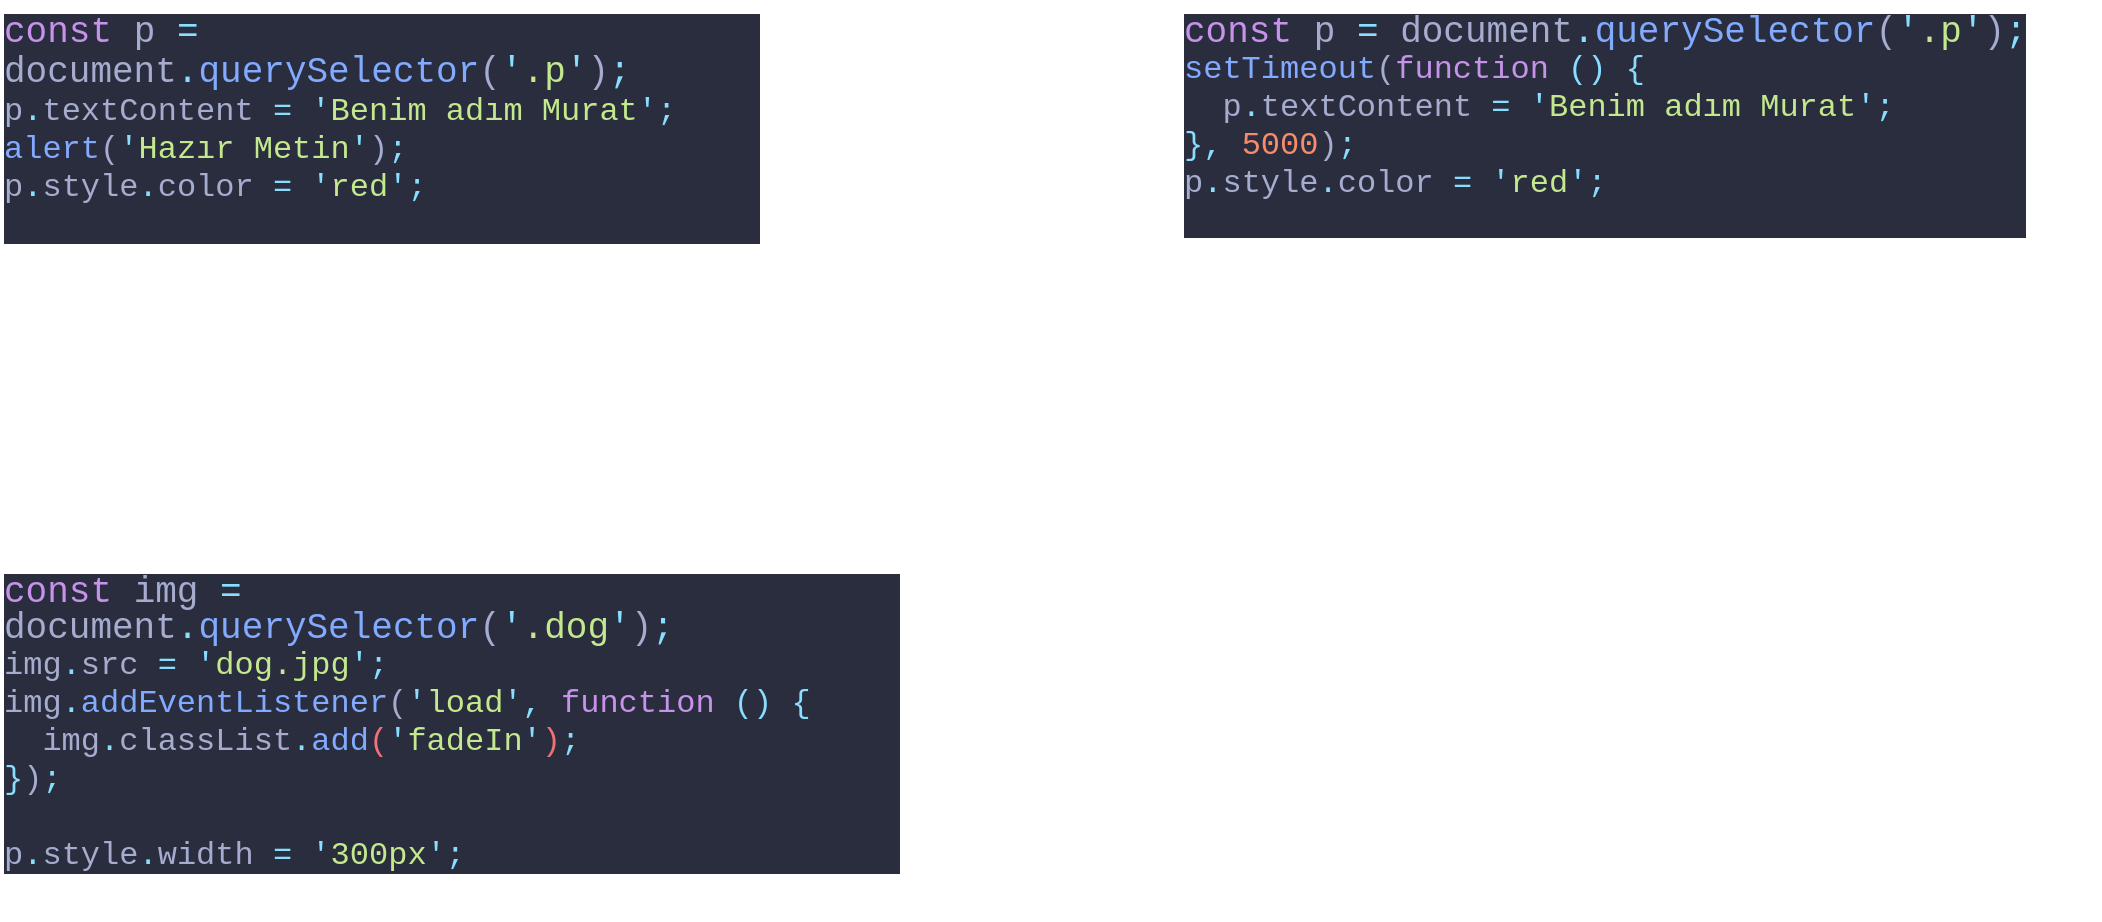 <mxfile version="17.2.1" type="device" pages="7"><diagram id="hYi_YG9WGtVtiSbBrtLq" name="207 Asynchronous JavaScript, AJAX and APIs"><mxGraphModel dx="1490" dy="649" grid="1" gridSize="10" guides="1" tooltips="1" connect="1" arrows="1" fold="1" page="1" pageScale="1" pageWidth="4681" pageHeight="3300" math="0" shadow="0"><root><mxCell id="0"/><mxCell id="1" parent="0"/><mxCell id="hZhow2UOXVr9iALKO73S-1" value="&lt;div style=&quot;color: rgb(166 , 172 , 205) ; background-color: rgb(41 , 45 , 62) ; font-family: &amp;#34;consolas&amp;#34; , &amp;#34;courier new&amp;#34; , monospace ; font-weight: normal ; line-height: 18px&quot;&gt;&lt;div&gt;&lt;font style=&quot;font-size: 18px&quot;&gt;&lt;span style=&quot;color: rgb(199 , 146 , 234)&quot;&gt;const&lt;/span&gt;&lt;span style=&quot;color: rgb(166 , 172 , 205)&quot;&gt; &lt;/span&gt;&lt;span style=&quot;color: rgb(166 , 172 , 205)&quot;&gt;p&lt;/span&gt;&lt;span style=&quot;color: rgb(166 , 172 , 205)&quot;&gt; &lt;/span&gt;&lt;span style=&quot;color: rgb(137 , 221 , 255)&quot;&gt;=&lt;/span&gt;&lt;span style=&quot;color: rgb(166 , 172 , 205)&quot;&gt; &lt;/span&gt;&lt;span style=&quot;color: rgb(166 , 172 , 205)&quot;&gt;document&lt;/span&gt;&lt;span style=&quot;color: rgb(137 , 221 , 255)&quot;&gt;.&lt;/span&gt;&lt;span style=&quot;color: rgb(130 , 170 , 255)&quot;&gt;querySelector&lt;/span&gt;&lt;span style=&quot;color: rgb(166 , 172 , 205)&quot;&gt;(&lt;/span&gt;&lt;span style=&quot;color: rgb(137 , 221 , 255)&quot;&gt;'&lt;/span&gt;&lt;span style=&quot;color: rgb(195 , 232 , 141)&quot;&gt;.p&lt;/span&gt;&lt;span style=&quot;color: rgb(137 , 221 , 255)&quot;&gt;'&lt;/span&gt;&lt;span style=&quot;color: rgb(166 , 172 , 205)&quot;&gt;)&lt;/span&gt;&lt;span style=&quot;color: rgb(137 , 221 , 255)&quot;&gt;;&lt;/span&gt;&lt;/font&gt;&lt;/div&gt;&lt;div&gt;&lt;font size=&quot;3&quot;&gt;&lt;span style=&quot;color: #a6accd&quot;&gt;p&lt;/span&gt;&lt;span style=&quot;color: #89ddff&quot;&gt;.&lt;/span&gt;&lt;span style=&quot;color: #a6accd&quot;&gt;textContent&lt;/span&gt;&lt;span style=&quot;color: #a6accd&quot;&gt; &lt;/span&gt;&lt;span style=&quot;color: #89ddff&quot;&gt;=&lt;/span&gt;&lt;span style=&quot;color: #a6accd&quot;&gt; &lt;/span&gt;&lt;span style=&quot;color: #89ddff&quot;&gt;'&lt;/span&gt;&lt;span style=&quot;color: #c3e88d&quot;&gt;Benim adım Murat&lt;/span&gt;&lt;span style=&quot;color: #89ddff&quot;&gt;'&lt;/span&gt;&lt;span style=&quot;color: #89ddff&quot;&gt;;&lt;/span&gt;&lt;/font&gt;&lt;/div&gt;&lt;div&gt;&lt;font size=&quot;3&quot;&gt;&lt;span style=&quot;color: #82aaff&quot;&gt;alert&lt;/span&gt;&lt;span style=&quot;color: #a6accd&quot;&gt;(&lt;/span&gt;&lt;span style=&quot;color: #89ddff&quot;&gt;'&lt;/span&gt;&lt;span style=&quot;color: #c3e88d&quot;&gt;Hazır Metin&lt;/span&gt;&lt;span style=&quot;color: #89ddff&quot;&gt;'&lt;/span&gt;&lt;span style=&quot;color: #a6accd&quot;&gt;)&lt;/span&gt;&lt;span style=&quot;color: #89ddff&quot;&gt;;&lt;/span&gt;&lt;/font&gt;&lt;/div&gt;&lt;div&gt;&lt;font size=&quot;3&quot;&gt;&lt;span style=&quot;color: #a6accd&quot;&gt;p&lt;/span&gt;&lt;span style=&quot;color: #89ddff&quot;&gt;.&lt;/span&gt;&lt;span style=&quot;color: #a6accd&quot;&gt;style&lt;/span&gt;&lt;span style=&quot;color: #89ddff&quot;&gt;.&lt;/span&gt;&lt;span style=&quot;color: #a6accd&quot;&gt;color &lt;/span&gt;&lt;span style=&quot;color: #89ddff&quot;&gt;=&lt;/span&gt;&lt;span style=&quot;color: #a6accd&quot;&gt; &lt;/span&gt;&lt;span style=&quot;color: #89ddff&quot;&gt;'&lt;/span&gt;&lt;span style=&quot;color: #c3e88d&quot;&gt;red&lt;/span&gt;&lt;span style=&quot;color: #89ddff&quot;&gt;'&lt;/span&gt;&lt;span style=&quot;color: #89ddff&quot;&gt;;&lt;/span&gt;&lt;/font&gt;&lt;/div&gt;&lt;br&gt;&lt;/div&gt;" style="text;whiteSpace=wrap;html=1;" vertex="1" parent="1"><mxGeometry x="80" y="190" width="380" height="160" as="geometry"/></mxCell><mxCell id="hZhow2UOXVr9iALKO73S-2" value="&lt;div style=&quot;color: rgb(166 , 172 , 205) ; background-color: rgb(41 , 45 , 62) ; font-family: &amp;#34;consolas&amp;#34; , &amp;#34;courier new&amp;#34; , monospace ; font-weight: normal ; line-height: 18px&quot;&gt;&lt;div&gt;&lt;font style=&quot;font-size: 18px&quot;&gt;&lt;span style=&quot;color: rgb(199 , 146 , 234)&quot;&gt;const&lt;/span&gt;&lt;span style=&quot;color: rgb(166 , 172 , 205)&quot;&gt; &lt;/span&gt;&lt;span style=&quot;color: rgb(166 , 172 , 205)&quot;&gt;p&lt;/span&gt;&lt;span style=&quot;color: rgb(166 , 172 , 205)&quot;&gt; &lt;/span&gt;&lt;span style=&quot;color: rgb(137 , 221 , 255)&quot;&gt;=&lt;/span&gt;&lt;span style=&quot;color: rgb(166 , 172 , 205)&quot;&gt; &lt;/span&gt;&lt;span style=&quot;color: rgb(166 , 172 , 205)&quot;&gt;document&lt;/span&gt;&lt;span style=&quot;color: rgb(137 , 221 , 255)&quot;&gt;.&lt;/span&gt;&lt;span style=&quot;color: rgb(130 , 170 , 255)&quot;&gt;querySelector&lt;/span&gt;&lt;span style=&quot;color: rgb(166 , 172 , 205)&quot;&gt;(&lt;/span&gt;&lt;span style=&quot;color: rgb(137 , 221 , 255)&quot;&gt;'&lt;/span&gt;&lt;span style=&quot;color: rgb(195 , 232 , 141)&quot;&gt;.p&lt;/span&gt;&lt;span style=&quot;color: rgb(137 , 221 , 255)&quot;&gt;'&lt;/span&gt;&lt;span style=&quot;color: rgb(166 , 172 , 205)&quot;&gt;)&lt;/span&gt;&lt;span style=&quot;color: rgb(137 , 221 , 255)&quot;&gt;;&lt;/span&gt;&lt;/font&gt;&lt;/div&gt;&lt;div&gt;&lt;font size=&quot;3&quot;&gt;&lt;span style=&quot;color: #82aaff&quot;&gt;setTimeout&lt;/span&gt;&lt;span style=&quot;color: #a6accd&quot;&gt;(&lt;/span&gt;&lt;span style=&quot;color: #c792ea&quot;&gt;function&lt;/span&gt;&lt;span style=&quot;color: #a6accd&quot;&gt; &lt;/span&gt;&lt;span style=&quot;color: #89ddff&quot;&gt;()&lt;/span&gt;&lt;span style=&quot;color: #a6accd&quot;&gt; &lt;/span&gt;&lt;span style=&quot;color: #89ddff&quot;&gt;{&lt;/span&gt;&lt;/font&gt;&lt;/div&gt;&lt;div&gt;&lt;font size=&quot;3&quot;&gt;&lt;span style=&quot;color: #f07178&quot;&gt;&amp;nbsp; &lt;/span&gt;&lt;span style=&quot;color: #a6accd&quot;&gt;p&lt;/span&gt;&lt;span style=&quot;color: #89ddff&quot;&gt;.&lt;/span&gt;&lt;span style=&quot;color: #a6accd&quot;&gt;textContent&lt;/span&gt;&lt;span style=&quot;color: #f07178&quot;&gt; &lt;/span&gt;&lt;span style=&quot;color: #89ddff&quot;&gt;=&lt;/span&gt;&lt;span style=&quot;color: #f07178&quot;&gt; &lt;/span&gt;&lt;span style=&quot;color: #89ddff&quot;&gt;'&lt;/span&gt;&lt;span style=&quot;color: #c3e88d&quot;&gt;Benim adım Murat&lt;/span&gt;&lt;span style=&quot;color: #89ddff&quot;&gt;'&lt;/span&gt;&lt;span style=&quot;color: #89ddff&quot;&gt;;&lt;/span&gt;&lt;/font&gt;&lt;/div&gt;&lt;div&gt;&lt;font size=&quot;3&quot;&gt;&lt;span style=&quot;color: #89ddff&quot;&gt;},&lt;/span&gt;&lt;span style=&quot;color: #a6accd&quot;&gt; &lt;/span&gt;&lt;span style=&quot;color: #f78c6c&quot;&gt;5000&lt;/span&gt;&lt;span style=&quot;color: #a6accd&quot;&gt;)&lt;/span&gt;&lt;span style=&quot;color: #89ddff&quot;&gt;;&lt;/span&gt;&lt;/font&gt;&lt;/div&gt;&lt;div&gt;&lt;font size=&quot;3&quot;&gt;&lt;span style=&quot;color: #a6accd&quot;&gt;p&lt;/span&gt;&lt;span style=&quot;color: #89ddff&quot;&gt;.&lt;/span&gt;&lt;span style=&quot;color: #a6accd&quot;&gt;style&lt;/span&gt;&lt;span style=&quot;color: #89ddff&quot;&gt;.&lt;/span&gt;&lt;span style=&quot;color: #a6accd&quot;&gt;color &lt;/span&gt;&lt;span style=&quot;color: #89ddff&quot;&gt;=&lt;/span&gt;&lt;span style=&quot;color: #a6accd&quot;&gt; &lt;/span&gt;&lt;span style=&quot;color: #89ddff&quot;&gt;'&lt;/span&gt;&lt;span style=&quot;color: #c3e88d&quot;&gt;red&lt;/span&gt;&lt;span style=&quot;color: #89ddff&quot;&gt;'&lt;/span&gt;&lt;span style=&quot;color: #89ddff&quot;&gt;;&lt;/span&gt;&lt;/font&gt;&lt;/div&gt;&lt;br&gt;&lt;/div&gt;" style="text;whiteSpace=wrap;html=1;fontSize=18;" vertex="1" parent="1"><mxGeometry x="670" y="190" width="460" height="140" as="geometry"/></mxCell><mxCell id="hZhow2UOXVr9iALKO73S-3" value="&lt;div style=&quot;color: rgb(166 , 172 , 205) ; background-color: rgb(41 , 45 , 62) ; font-family: &amp;#34;consolas&amp;#34; , &amp;#34;courier new&amp;#34; , monospace ; font-weight: normal ; line-height: 18px&quot;&gt;&lt;div&gt;&lt;font style=&quot;font-size: 18px&quot;&gt;&lt;span style=&quot;color: rgb(199 , 146 , 234)&quot;&gt;const&lt;/span&gt;&lt;span style=&quot;color: rgb(166 , 172 , 205)&quot;&gt; &lt;/span&gt;&lt;span style=&quot;color: rgb(166 , 172 , 205)&quot;&gt;img&lt;/span&gt;&lt;span style=&quot;color: rgb(166 , 172 , 205)&quot;&gt; &lt;/span&gt;&lt;span style=&quot;color: rgb(137 , 221 , 255)&quot;&gt;=&lt;/span&gt;&lt;span style=&quot;color: rgb(166 , 172 , 205)&quot;&gt; &lt;/span&gt;&lt;span style=&quot;color: rgb(166 , 172 , 205)&quot;&gt;document&lt;/span&gt;&lt;span style=&quot;color: rgb(137 , 221 , 255)&quot;&gt;.&lt;/span&gt;&lt;span style=&quot;color: rgb(130 , 170 , 255)&quot;&gt;querySelector&lt;/span&gt;&lt;span style=&quot;color: rgb(166 , 172 , 205)&quot;&gt;(&lt;/span&gt;&lt;span style=&quot;color: rgb(137 , 221 , 255)&quot;&gt;'&lt;/span&gt;&lt;span style=&quot;color: rgb(195 , 232 , 141)&quot;&gt;.dog&lt;/span&gt;&lt;span style=&quot;color: rgb(137 , 221 , 255)&quot;&gt;'&lt;/span&gt;&lt;span style=&quot;color: rgb(166 , 172 , 205)&quot;&gt;)&lt;/span&gt;&lt;span style=&quot;color: rgb(137 , 221 , 255)&quot;&gt;;&lt;/span&gt;&lt;/font&gt;&lt;/div&gt;&lt;div&gt;&lt;font size=&quot;3&quot;&gt;&lt;span style=&quot;color: #a6accd&quot;&gt;img&lt;/span&gt;&lt;span style=&quot;color: #89ddff&quot;&gt;.&lt;/span&gt;&lt;span style=&quot;color: #a6accd&quot;&gt;src &lt;/span&gt;&lt;span style=&quot;color: #89ddff&quot;&gt;=&lt;/span&gt;&lt;span style=&quot;color: #a6accd&quot;&gt; &lt;/span&gt;&lt;span style=&quot;color: #89ddff&quot;&gt;'&lt;/span&gt;&lt;span style=&quot;color: #c3e88d&quot;&gt;dog.jpg&lt;/span&gt;&lt;span style=&quot;color: #89ddff&quot;&gt;'&lt;/span&gt;&lt;span style=&quot;color: #89ddff&quot;&gt;;&lt;/span&gt;&lt;/font&gt;&lt;/div&gt;&lt;div&gt;&lt;font size=&quot;3&quot;&gt;&lt;span style=&quot;color: #a6accd&quot;&gt;img&lt;/span&gt;&lt;span style=&quot;color: #89ddff&quot;&gt;.&lt;/span&gt;&lt;span style=&quot;color: #82aaff&quot;&gt;addEventListener&lt;/span&gt;&lt;span style=&quot;color: #a6accd&quot;&gt;(&lt;/span&gt;&lt;span style=&quot;color: #89ddff&quot;&gt;'&lt;/span&gt;&lt;span style=&quot;color: #c3e88d&quot;&gt;load&lt;/span&gt;&lt;span style=&quot;color: #89ddff&quot;&gt;'&lt;/span&gt;&lt;span style=&quot;color: #89ddff&quot;&gt;,&lt;/span&gt;&lt;span style=&quot;color: #a6accd&quot;&gt; &lt;/span&gt;&lt;span style=&quot;color: #c792ea&quot;&gt;function&lt;/span&gt;&lt;span style=&quot;color: #a6accd&quot;&gt; &lt;/span&gt;&lt;span style=&quot;color: #89ddff&quot;&gt;()&lt;/span&gt;&lt;span style=&quot;color: #a6accd&quot;&gt; &lt;/span&gt;&lt;span style=&quot;color: #89ddff&quot;&gt;{&lt;/span&gt;&lt;/font&gt;&lt;/div&gt;&lt;div&gt;&lt;font size=&quot;3&quot;&gt;&lt;span style=&quot;color: #f07178&quot;&gt;&amp;nbsp; &lt;/span&gt;&lt;span style=&quot;color: #a6accd&quot;&gt;img&lt;/span&gt;&lt;span style=&quot;color: #89ddff&quot;&gt;.&lt;/span&gt;&lt;span style=&quot;color: #a6accd&quot;&gt;classList&lt;/span&gt;&lt;span style=&quot;color: #89ddff&quot;&gt;.&lt;/span&gt;&lt;span style=&quot;color: #82aaff&quot;&gt;add&lt;/span&gt;&lt;span style=&quot;color: #f07178&quot;&gt;(&lt;/span&gt;&lt;span style=&quot;color: #89ddff&quot;&gt;'&lt;/span&gt;&lt;span style=&quot;color: #c3e88d&quot;&gt;fadeIn&lt;/span&gt;&lt;span style=&quot;color: #89ddff&quot;&gt;'&lt;/span&gt;&lt;span style=&quot;color: #f07178&quot;&gt;)&lt;/span&gt;&lt;span style=&quot;color: #89ddff&quot;&gt;;&lt;/span&gt;&lt;/font&gt;&lt;/div&gt;&lt;div&gt;&lt;font size=&quot;3&quot;&gt;&lt;span style=&quot;color: #89ddff&quot;&gt;}&lt;/span&gt;&lt;span style=&quot;color: #a6accd&quot;&gt;)&lt;/span&gt;&lt;span style=&quot;color: #89ddff&quot;&gt;;&lt;/span&gt;&lt;/font&gt;&lt;/div&gt;&lt;font size=&quot;3&quot;&gt;&lt;br&gt;&lt;/font&gt;&lt;div&gt;&lt;font size=&quot;3&quot;&gt;&lt;span style=&quot;color: rgb(166 , 172 , 205)&quot;&gt;p&lt;/span&gt;&lt;span style=&quot;color: rgb(137 , 221 , 255)&quot;&gt;.&lt;/span&gt;&lt;span style=&quot;color: rgb(166 , 172 , 205)&quot;&gt;style&lt;/span&gt;&lt;span style=&quot;color: rgb(137 , 221 , 255)&quot;&gt;.&lt;/span&gt;&lt;span style=&quot;color: rgb(166 , 172 , 205)&quot;&gt;width &lt;/span&gt;&lt;span style=&quot;color: rgb(137 , 221 , 255)&quot;&gt;=&lt;/span&gt;&lt;span style=&quot;color: rgb(166 , 172 , 205)&quot;&gt; &lt;/span&gt;&lt;span style=&quot;color: rgb(137 , 221 , 255)&quot;&gt;'&lt;/span&gt;&lt;span style=&quot;color: rgb(195 , 232 , 141)&quot;&gt;300px&lt;/span&gt;&lt;span style=&quot;color: rgb(137 , 221 , 255)&quot;&gt;'&lt;/span&gt;&lt;span style=&quot;color: rgb(137 , 221 , 255)&quot;&gt;;&lt;/span&gt;&lt;/font&gt;&lt;/div&gt;&lt;/div&gt;" style="text;whiteSpace=wrap;html=1;fontSize=18;" vertex="1" parent="1"><mxGeometry x="80" y="470" width="450" height="180" as="geometry"/></mxCell></root></mxGraphModel></diagram><diagram id="J15wC5R1a1Z8tYZWkn5w" name="208 Our First AJAX Call: XMLHttpRequest"><mxGraphModel dx="1490" dy="649" grid="1" gridSize="10" guides="1" tooltips="1" connect="1" arrows="1" fold="1" page="1" pageScale="1" pageWidth="4681" pageHeight="3300" math="0" shadow="0"><root><mxCell id="0"/><mxCell id="1" parent="0"/><UserObject label="https://github.com/public-apis/public-apis" link="https://github.com/public-apis/public-apis" id="runFDeBzCmLVRsiW4O9h-1"><mxCell style="text;whiteSpace=wrap;html=1;fontSize=18;" vertex="1" parent="1"><mxGeometry x="30" y="50" width="350" height="40" as="geometry"/></mxCell></UserObject></root></mxGraphModel></diagram><diagram id="UkyMhiO22aL0SyS213AZ" name="209 How the Web Works: Requests and Responses"><mxGraphModel dx="633" dy="649" grid="1" gridSize="10" guides="1" tooltips="1" connect="1" arrows="1" fold="1" page="1" pageScale="1" pageWidth="4681" pageHeight="3300" math="0" shadow="0"><root><mxCell id="0"/><mxCell id="1" parent="0"/></root></mxGraphModel></diagram><diagram id="YS4YvVg80XoQ3F_QrURW" name="210 Welcome to Callback Hell"><mxGraphModel dx="633" dy="649" grid="1" gridSize="10" guides="1" tooltips="1" connect="1" arrows="1" fold="1" page="1" pageScale="1" pageWidth="4681" pageHeight="3300" math="0" shadow="0"><root><mxCell id="0"/><mxCell id="1" parent="0"/></root></mxGraphModel></diagram><diagram id="BNTLOX12ZPjdeRA3rdI-" name="211 Promises and the Fetch API"><mxGraphModel dx="633" dy="649" grid="1" gridSize="10" guides="1" tooltips="1" connect="1" arrows="1" fold="1" page="1" pageScale="1" pageWidth="4681" pageHeight="3300" math="0" shadow="0"><root><mxCell id="0"/><mxCell id="1" parent="0"/></root></mxGraphModel></diagram><diagram id="uJ7jr7YAKezZi0UEQbNo" name="212 Consuming Promises"><mxGraphModel dx="633" dy="649" grid="1" gridSize="10" guides="1" tooltips="1" connect="1" arrows="1" fold="1" page="1" pageScale="1" pageWidth="4681" pageHeight="3300" math="0" shadow="0"><root><mxCell id="0"/><mxCell id="1" parent="0"/></root></mxGraphModel></diagram><diagram id="S44yG0ARFfD7KyjqTSDR" name="213 Chaining Promises"><mxGraphModel dx="633" dy="649" grid="1" gridSize="10" guides="1" tooltips="1" connect="1" arrows="1" fold="1" page="1" pageScale="1" pageWidth="4681" pageHeight="3300" math="0" shadow="0"><root><mxCell id="0"/><mxCell id="1" parent="0"/></root></mxGraphModel></diagram></mxfile>